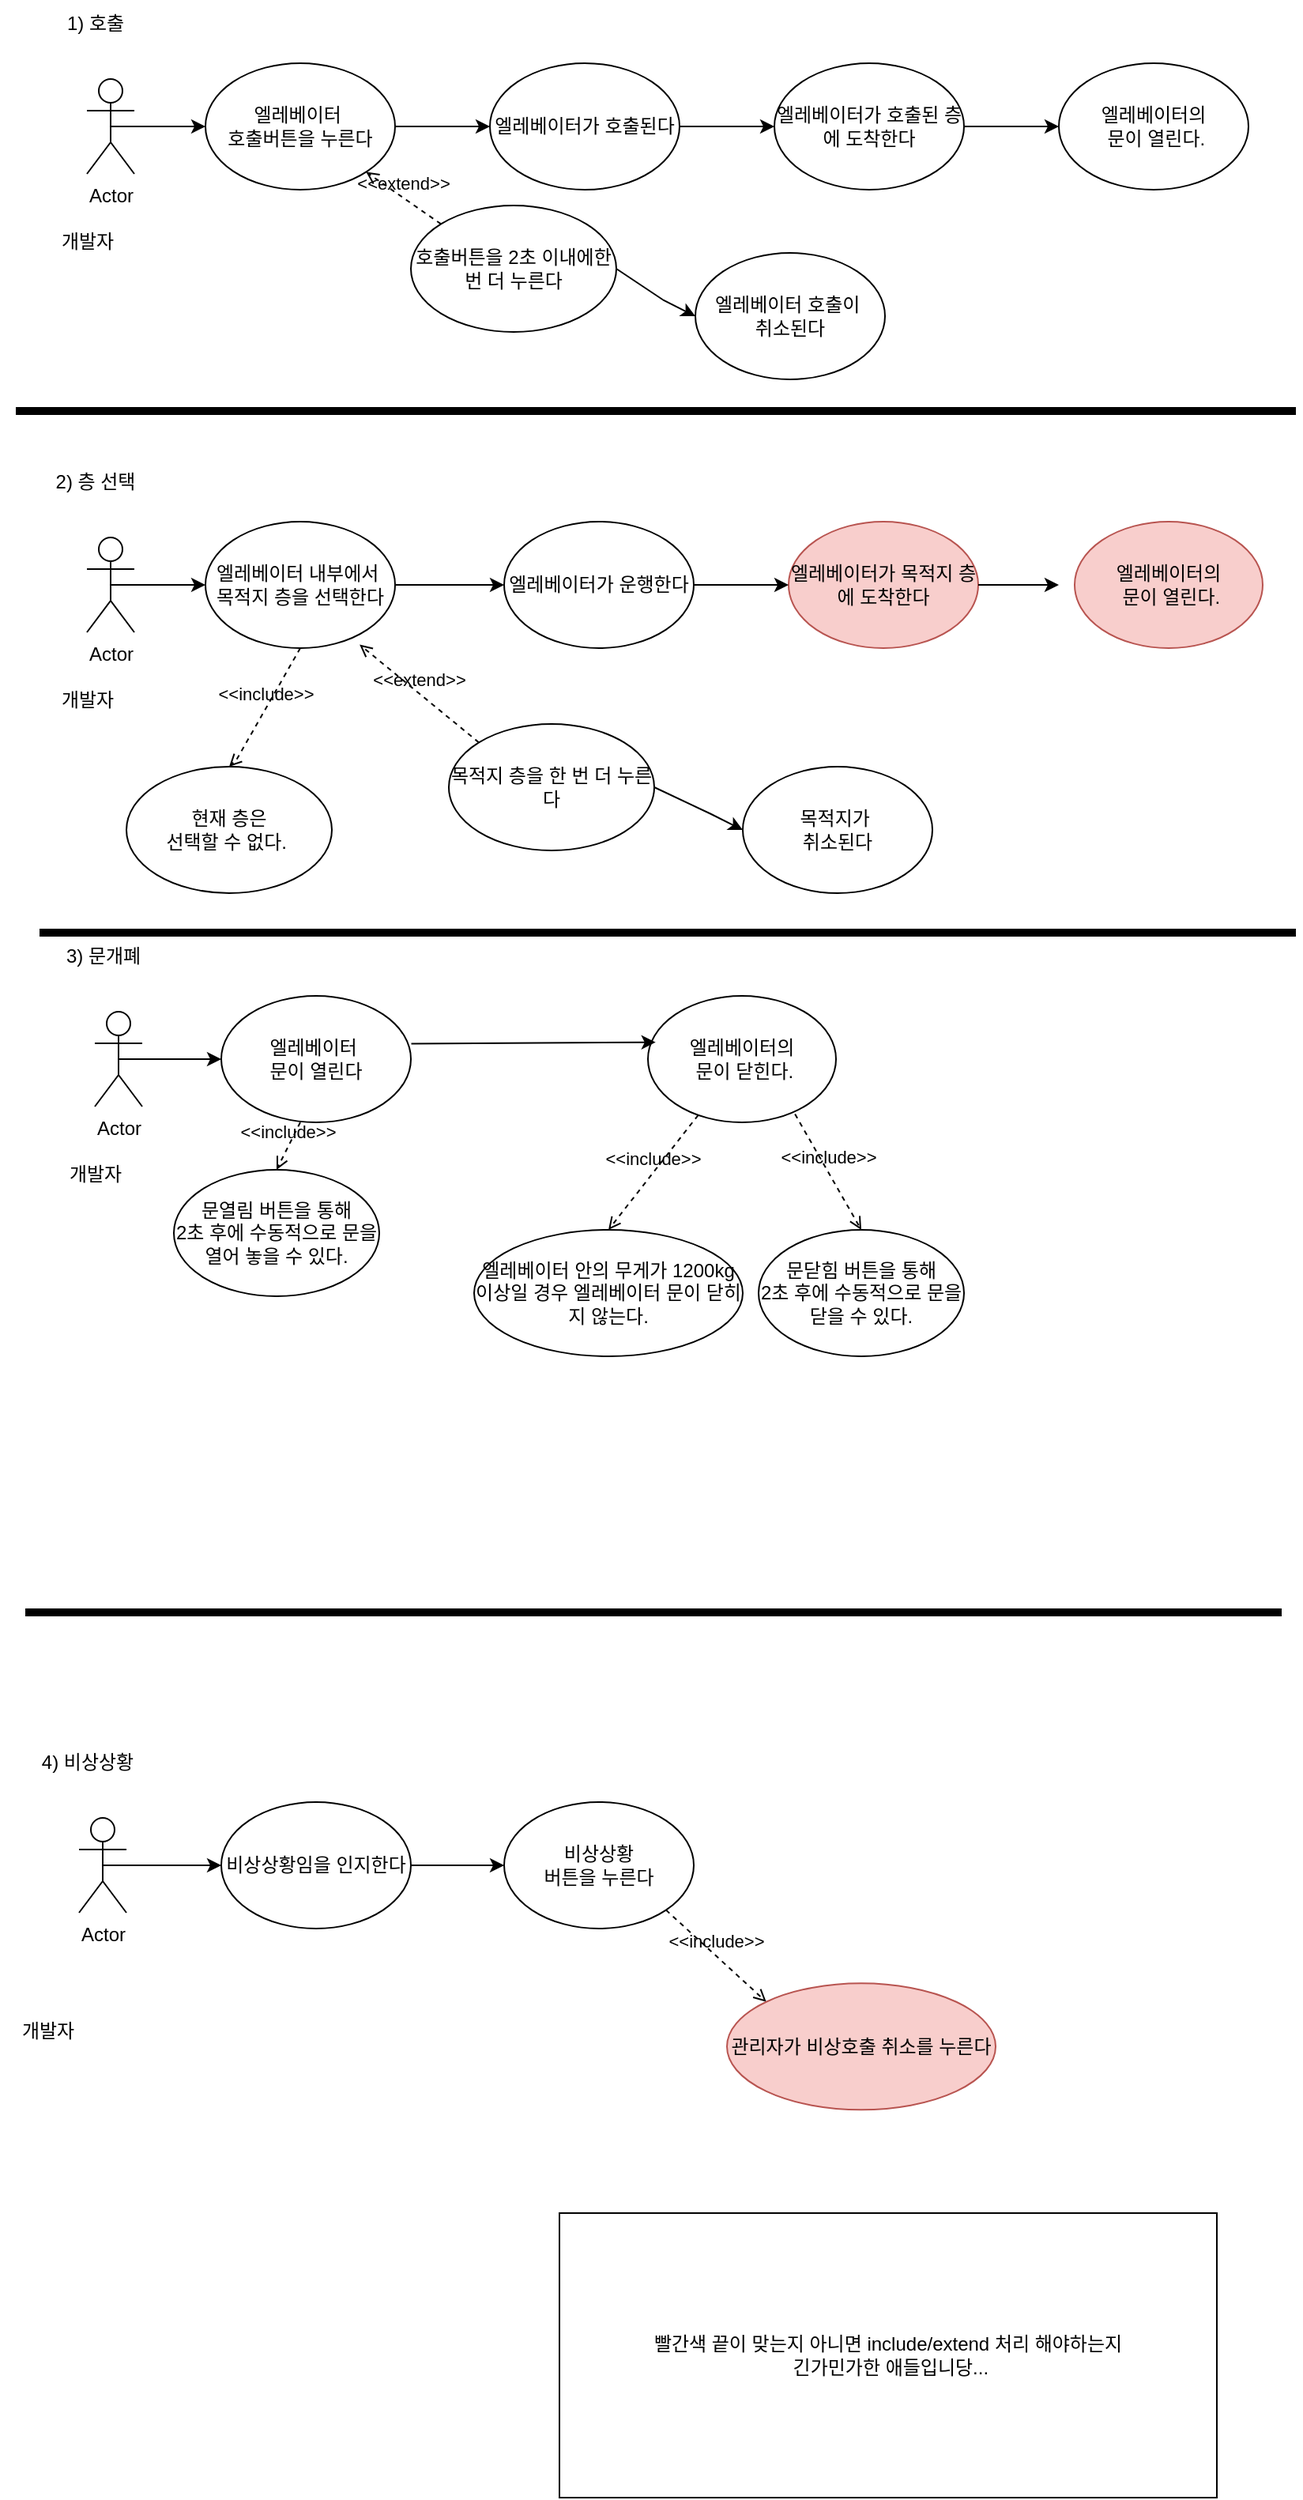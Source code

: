 <mxfile version="22.0.8" type="github">
  <diagram id="w0qpV2vSeM4WsdXuYDvo" name="페이지-2">
    <mxGraphModel dx="1755" dy="1032" grid="1" gridSize="10" guides="1" tooltips="1" connect="1" arrows="1" fold="1" page="1" pageScale="1" pageWidth="827" pageHeight="1169" math="0" shadow="0">
      <root>
        <mxCell id="0" />
        <mxCell id="1" parent="0" />
        <mxCell id="iUZAVGl8YqMpMWCNluIf-1" value="Actor" style="shape=umlActor;verticalLabelPosition=bottom;verticalAlign=top;html=1;outlineConnect=0;" parent="1" vertex="1">
          <mxGeometry x="50" y="1210" width="30" height="60" as="geometry" />
        </mxCell>
        <mxCell id="iUZAVGl8YqMpMWCNluIf-4" value="4) 비상상황" style="text;html=1;align=center;verticalAlign=middle;resizable=0;points=[];autosize=1;strokeColor=none;fillColor=none;" parent="1" vertex="1">
          <mxGeometry x="10" y="1160" width="90" height="30" as="geometry" />
        </mxCell>
        <mxCell id="BI4sslR2PnjQIPCocXP0-3" value="개발자" style="text;html=1;align=center;verticalAlign=middle;resizable=0;points=[];autosize=1;strokeColor=none;fillColor=none;" parent="1" vertex="1">
          <mxGeometry y="1330" width="60" height="30" as="geometry" />
        </mxCell>
        <mxCell id="BI4sslR2PnjQIPCocXP0-4" value="Actor" style="shape=umlActor;verticalLabelPosition=bottom;verticalAlign=top;html=1;outlineConnect=0;" parent="1" vertex="1">
          <mxGeometry x="55" y="110" width="30" height="60" as="geometry" />
        </mxCell>
        <mxCell id="BI4sslR2PnjQIPCocXP0-5" value="1) 호출" style="text;html=1;align=center;verticalAlign=middle;resizable=0;points=[];autosize=1;strokeColor=none;fillColor=none;" parent="1" vertex="1">
          <mxGeometry x="30" y="60" width="60" height="30" as="geometry" />
        </mxCell>
        <mxCell id="BI4sslR2PnjQIPCocXP0-6" value="개발자" style="text;html=1;align=center;verticalAlign=middle;resizable=0;points=[];autosize=1;strokeColor=none;fillColor=none;" parent="1" vertex="1">
          <mxGeometry x="25" y="198" width="60" height="30" as="geometry" />
        </mxCell>
        <mxCell id="BI4sslR2PnjQIPCocXP0-7" value="Actor" style="shape=umlActor;verticalLabelPosition=bottom;verticalAlign=top;html=1;outlineConnect=0;" parent="1" vertex="1">
          <mxGeometry x="55" y="400" width="30" height="60" as="geometry" />
        </mxCell>
        <mxCell id="BI4sslR2PnjQIPCocXP0-8" value="2) 층 선택" style="text;html=1;align=center;verticalAlign=middle;resizable=0;points=[];autosize=1;strokeColor=none;fillColor=none;" parent="1" vertex="1">
          <mxGeometry x="20" y="350" width="80" height="30" as="geometry" />
        </mxCell>
        <mxCell id="BI4sslR2PnjQIPCocXP0-9" value="개발자" style="text;html=1;align=center;verticalAlign=middle;resizable=0;points=[];autosize=1;strokeColor=none;fillColor=none;" parent="1" vertex="1">
          <mxGeometry x="25" y="488" width="60" height="30" as="geometry" />
        </mxCell>
        <mxCell id="BI4sslR2PnjQIPCocXP0-19" value="Actor" style="shape=umlActor;verticalLabelPosition=bottom;verticalAlign=top;html=1;outlineConnect=0;" parent="1" vertex="1">
          <mxGeometry x="60" y="700" width="30" height="60" as="geometry" />
        </mxCell>
        <mxCell id="BI4sslR2PnjQIPCocXP0-20" value="3) 문개폐" style="text;html=1;align=center;verticalAlign=middle;resizable=0;points=[];autosize=1;strokeColor=none;fillColor=none;" parent="1" vertex="1">
          <mxGeometry x="30" y="650" width="70" height="30" as="geometry" />
        </mxCell>
        <mxCell id="BI4sslR2PnjQIPCocXP0-21" value="개발자" style="text;html=1;align=center;verticalAlign=middle;resizable=0;points=[];autosize=1;strokeColor=none;fillColor=none;" parent="1" vertex="1">
          <mxGeometry x="30" y="788" width="60" height="30" as="geometry" />
        </mxCell>
        <mxCell id="BI4sslR2PnjQIPCocXP0-22" value="엘레베이터&amp;nbsp;&lt;br&gt;호출버튼을 누른다" style="ellipse;whiteSpace=wrap;html=1;" parent="1" vertex="1">
          <mxGeometry x="130" y="100" width="120" height="80" as="geometry" />
        </mxCell>
        <mxCell id="BI4sslR2PnjQIPCocXP0-23" value="" style="endArrow=classic;html=1;rounded=0;exitX=0.5;exitY=0.5;exitDx=0;exitDy=0;exitPerimeter=0;entryX=0;entryY=0.5;entryDx=0;entryDy=0;" parent="1" source="BI4sslR2PnjQIPCocXP0-4" target="BI4sslR2PnjQIPCocXP0-22" edge="1">
          <mxGeometry width="50" height="50" relative="1" as="geometry">
            <mxPoint x="390" y="460" as="sourcePoint" />
            <mxPoint x="440" y="410" as="targetPoint" />
          </mxGeometry>
        </mxCell>
        <mxCell id="BI4sslR2PnjQIPCocXP0-24" value="엘레베이터가 호출된다" style="ellipse;whiteSpace=wrap;html=1;" parent="1" vertex="1">
          <mxGeometry x="310" y="100" width="120" height="80" as="geometry" />
        </mxCell>
        <mxCell id="BI4sslR2PnjQIPCocXP0-25" value="" style="endArrow=classic;html=1;rounded=0;entryX=0;entryY=0.5;entryDx=0;entryDy=0;exitX=1;exitY=0.5;exitDx=0;exitDy=0;" parent="1" source="BI4sslR2PnjQIPCocXP0-22" target="BI4sslR2PnjQIPCocXP0-24" edge="1">
          <mxGeometry width="50" height="50" relative="1" as="geometry">
            <mxPoint x="250" y="140" as="sourcePoint" />
            <mxPoint x="620" y="410" as="targetPoint" />
          </mxGeometry>
        </mxCell>
        <mxCell id="BI4sslR2PnjQIPCocXP0-26" value="엘레베이터가 호출된 층에 도착한다" style="ellipse;whiteSpace=wrap;html=1;" parent="1" vertex="1">
          <mxGeometry x="490" y="100" width="120" height="80" as="geometry" />
        </mxCell>
        <mxCell id="BI4sslR2PnjQIPCocXP0-27" value="" style="endArrow=classic;html=1;rounded=0;entryX=0;entryY=0.5;entryDx=0;entryDy=0;exitX=1;exitY=0.5;exitDx=0;exitDy=0;" parent="1" source="BI4sslR2PnjQIPCocXP0-24" target="BI4sslR2PnjQIPCocXP0-26" edge="1">
          <mxGeometry width="50" height="50" relative="1" as="geometry">
            <mxPoint x="430" y="140" as="sourcePoint" />
            <mxPoint x="800" y="410" as="targetPoint" />
          </mxGeometry>
        </mxCell>
        <mxCell id="BI4sslR2PnjQIPCocXP0-28" value="엘레베이터의&lt;br&gt;&amp;nbsp;문이 열린다." style="ellipse;whiteSpace=wrap;html=1;" parent="1" vertex="1">
          <mxGeometry x="670" y="100" width="120" height="80" as="geometry" />
        </mxCell>
        <mxCell id="BI4sslR2PnjQIPCocXP0-29" value="" style="endArrow=classic;html=1;rounded=0;entryX=0;entryY=0.5;entryDx=0;entryDy=0;exitX=1;exitY=0.5;exitDx=0;exitDy=0;" parent="1" source="BI4sslR2PnjQIPCocXP0-26" target="BI4sslR2PnjQIPCocXP0-28" edge="1">
          <mxGeometry width="50" height="50" relative="1" as="geometry">
            <mxPoint x="610" y="140" as="sourcePoint" />
            <mxPoint x="980" y="410" as="targetPoint" />
          </mxGeometry>
        </mxCell>
        <mxCell id="BI4sslR2PnjQIPCocXP0-30" value="&amp;lt;&amp;lt;extend&amp;gt;&amp;gt;" style="html=1;verticalAlign=bottom;labelBackgroundColor=none;endArrow=open;endFill=0;dashed=1;rounded=0;exitX=0;exitY=0;exitDx=0;exitDy=0;" parent="1" source="BI4sslR2PnjQIPCocXP0-31" target="BI4sslR2PnjQIPCocXP0-22" edge="1">
          <mxGeometry width="160" relative="1" as="geometry">
            <mxPoint x="340" y="440" as="sourcePoint" />
            <mxPoint x="180" y="220" as="targetPoint" />
          </mxGeometry>
        </mxCell>
        <mxCell id="BI4sslR2PnjQIPCocXP0-31" value="호출버튼을 2초 이내에한 번 더 누른다" style="ellipse;whiteSpace=wrap;html=1;" parent="1" vertex="1">
          <mxGeometry x="260" y="190" width="130" height="80" as="geometry" />
        </mxCell>
        <mxCell id="BI4sslR2PnjQIPCocXP0-32" value="엘레베이터 호출이&amp;nbsp;&lt;br&gt;취소된다" style="ellipse;whiteSpace=wrap;html=1;" parent="1" vertex="1">
          <mxGeometry x="440" y="220" width="120" height="80" as="geometry" />
        </mxCell>
        <mxCell id="BI4sslR2PnjQIPCocXP0-33" value="" style="endArrow=classic;html=1;rounded=0;entryX=0;entryY=0.5;entryDx=0;entryDy=0;exitX=1;exitY=0.5;exitDx=0;exitDy=0;" parent="1" source="BI4sslR2PnjQIPCocXP0-31" target="BI4sslR2PnjQIPCocXP0-32" edge="1">
          <mxGeometry width="50" height="50" relative="1" as="geometry">
            <mxPoint x="390" y="230" as="sourcePoint" />
            <mxPoint x="750" y="500" as="targetPoint" />
            <Array as="points">
              <mxPoint x="420" y="250" />
            </Array>
          </mxGeometry>
        </mxCell>
        <mxCell id="BI4sslR2PnjQIPCocXP0-34" value="엘레베이터 내부에서&amp;nbsp;&lt;br&gt;목적지 층을 선택한다" style="ellipse;whiteSpace=wrap;html=1;" parent="1" vertex="1">
          <mxGeometry x="130" y="390" width="120" height="80" as="geometry" />
        </mxCell>
        <mxCell id="BI4sslR2PnjQIPCocXP0-35" value="" style="endArrow=classic;html=1;rounded=0;entryX=0;entryY=0.5;entryDx=0;entryDy=0;exitX=0.5;exitY=0.5;exitDx=0;exitDy=0;exitPerimeter=0;" parent="1" source="BI4sslR2PnjQIPCocXP0-7" target="BI4sslR2PnjQIPCocXP0-34" edge="1">
          <mxGeometry width="50" height="50" relative="1" as="geometry">
            <mxPoint x="70" y="430" as="sourcePoint" />
            <mxPoint x="440" y="700" as="targetPoint" />
          </mxGeometry>
        </mxCell>
        <mxCell id="BI4sslR2PnjQIPCocXP0-36" value="엘레베이터&amp;nbsp;&lt;br&gt;문이 열린다" style="ellipse;whiteSpace=wrap;html=1;" parent="1" vertex="1">
          <mxGeometry x="140" y="690" width="120" height="80" as="geometry" />
        </mxCell>
        <mxCell id="BI4sslR2PnjQIPCocXP0-37" value="" style="endArrow=classic;html=1;rounded=0;exitX=0.5;exitY=0.5;exitDx=0;exitDy=0;exitPerimeter=0;entryX=0;entryY=0.5;entryDx=0;entryDy=0;" parent="1" source="BI4sslR2PnjQIPCocXP0-19" target="BI4sslR2PnjQIPCocXP0-36" edge="1">
          <mxGeometry width="50" height="50" relative="1" as="geometry">
            <mxPoint x="80" y="730" as="sourcePoint" />
            <mxPoint x="450" y="1000" as="targetPoint" />
          </mxGeometry>
        </mxCell>
        <mxCell id="BI4sslR2PnjQIPCocXP0-38" value="비상상황임을 인지한다" style="ellipse;whiteSpace=wrap;html=1;container=1;" parent="1" vertex="1">
          <mxGeometry x="140" y="1200" width="120" height="80" as="geometry">
            <mxRectangle x="120" y="1210" width="160" height="30" as="alternateBounds" />
          </mxGeometry>
        </mxCell>
        <mxCell id="BI4sslR2PnjQIPCocXP0-39" value="" style="endArrow=classic;html=1;rounded=0;exitX=0.5;exitY=0.5;exitDx=0;exitDy=0;exitPerimeter=0;entryX=0;entryY=0.5;entryDx=0;entryDy=0;" parent="1" source="iUZAVGl8YqMpMWCNluIf-1" target="BI4sslR2PnjQIPCocXP0-38" edge="1">
          <mxGeometry width="50" height="50" relative="1" as="geometry">
            <mxPoint x="70" y="1240" as="sourcePoint" />
            <mxPoint x="440" y="1510" as="targetPoint" />
          </mxGeometry>
        </mxCell>
        <mxCell id="BI4sslR2PnjQIPCocXP0-40" value="&amp;lt;&amp;lt;include&amp;gt;&amp;gt;" style="html=1;verticalAlign=bottom;labelBackgroundColor=none;endArrow=open;endFill=0;dashed=1;rounded=0;exitX=0.5;exitY=1;exitDx=0;exitDy=0;entryX=0.5;entryY=0;entryDx=0;entryDy=0;" parent="1" source="BI4sslR2PnjQIPCocXP0-34" target="BI4sslR2PnjQIPCocXP0-41" edge="1">
          <mxGeometry width="160" relative="1" as="geometry">
            <mxPoint x="340" y="500" as="sourcePoint" />
            <mxPoint x="260" y="500" as="targetPoint" />
            <Array as="points">
              <mxPoint x="150" y="540" />
            </Array>
          </mxGeometry>
        </mxCell>
        <mxCell id="BI4sslR2PnjQIPCocXP0-41" value="현재 층은 &lt;br&gt;선택할 수 없다.&amp;nbsp;" style="ellipse;whiteSpace=wrap;html=1;" parent="1" vertex="1">
          <mxGeometry x="80" y="545" width="130" height="80" as="geometry" />
        </mxCell>
        <mxCell id="BI4sslR2PnjQIPCocXP0-44" value="&amp;lt;&amp;lt;extend&amp;gt;&amp;gt;" style="html=1;verticalAlign=bottom;labelBackgroundColor=none;endArrow=open;endFill=0;dashed=1;rounded=0;exitX=0;exitY=0;exitDx=0;exitDy=0;entryX=0.813;entryY=0.972;entryDx=0;entryDy=0;entryPerimeter=0;" parent="1" source="BI4sslR2PnjQIPCocXP0-45" target="BI4sslR2PnjQIPCocXP0-34" edge="1">
          <mxGeometry width="160" relative="1" as="geometry">
            <mxPoint x="568" y="741" as="sourcePoint" />
            <mxPoint x="460" y="470" as="targetPoint" />
          </mxGeometry>
        </mxCell>
        <mxCell id="BI4sslR2PnjQIPCocXP0-45" value="목적지 층을 한 번 더 누른다" style="ellipse;whiteSpace=wrap;html=1;" parent="1" vertex="1">
          <mxGeometry x="284" y="518" width="130" height="80" as="geometry" />
        </mxCell>
        <mxCell id="BI4sslR2PnjQIPCocXP0-46" value="목적지가&amp;nbsp;&lt;br&gt;취소된다" style="ellipse;whiteSpace=wrap;html=1;" parent="1" vertex="1">
          <mxGeometry x="470" y="545" width="120" height="80" as="geometry" />
        </mxCell>
        <mxCell id="BI4sslR2PnjQIPCocXP0-47" value="" style="endArrow=classic;html=1;rounded=0;entryX=0;entryY=0.5;entryDx=0;entryDy=0;exitX=1;exitY=0.5;exitDx=0;exitDy=0;" parent="1" source="BI4sslR2PnjQIPCocXP0-45" target="BI4sslR2PnjQIPCocXP0-46" edge="1">
          <mxGeometry width="50" height="50" relative="1" as="geometry">
            <mxPoint x="420" y="555" as="sourcePoint" />
            <mxPoint x="780" y="825" as="targetPoint" />
            <Array as="points">
              <mxPoint x="450" y="575" />
            </Array>
          </mxGeometry>
        </mxCell>
        <mxCell id="BI4sslR2PnjQIPCocXP0-53" value="엘레베이터가 운행한다" style="ellipse;whiteSpace=wrap;html=1;" parent="1" vertex="1">
          <mxGeometry x="319" y="390" width="120" height="80" as="geometry" />
        </mxCell>
        <mxCell id="BI4sslR2PnjQIPCocXP0-54" value="" style="endArrow=classic;html=1;rounded=0;entryX=0;entryY=0.5;entryDx=0;entryDy=0;" parent="1" source="BI4sslR2PnjQIPCocXP0-34" target="BI4sslR2PnjQIPCocXP0-53" edge="1">
          <mxGeometry width="50" height="50" relative="1" as="geometry">
            <mxPoint x="259" y="430" as="sourcePoint" />
            <mxPoint x="629" y="700" as="targetPoint" />
          </mxGeometry>
        </mxCell>
        <mxCell id="BI4sslR2PnjQIPCocXP0-55" value="엘레베이터가 목적지 층에 도착한다" style="ellipse;whiteSpace=wrap;html=1;fillColor=#f8cecc;strokeColor=#b85450;" parent="1" vertex="1">
          <mxGeometry x="499" y="390" width="120" height="80" as="geometry" />
        </mxCell>
        <mxCell id="BI4sslR2PnjQIPCocXP0-56" value="" style="endArrow=classic;html=1;rounded=0;entryX=0;entryY=0.5;entryDx=0;entryDy=0;" parent="1" source="BI4sslR2PnjQIPCocXP0-53" target="BI4sslR2PnjQIPCocXP0-55" edge="1">
          <mxGeometry width="50" height="50" relative="1" as="geometry">
            <mxPoint x="440" y="430" as="sourcePoint" />
            <mxPoint x="809" y="700" as="targetPoint" />
          </mxGeometry>
        </mxCell>
        <mxCell id="BI4sslR2PnjQIPCocXP0-57" value="엘레베이터의&lt;br&gt;&amp;nbsp;문이 열린다." style="ellipse;whiteSpace=wrap;html=1;fillColor=#f8cecc;strokeColor=#b85450;" parent="1" vertex="1">
          <mxGeometry x="680" y="390" width="119" height="80" as="geometry" />
        </mxCell>
        <mxCell id="BI4sslR2PnjQIPCocXP0-58" value="" style="endArrow=classic;html=1;rounded=0;exitX=1;exitY=0.5;exitDx=0;exitDy=0;" parent="1" source="BI4sslR2PnjQIPCocXP0-55" edge="1">
          <mxGeometry width="50" height="50" relative="1" as="geometry">
            <mxPoint x="619" y="440" as="sourcePoint" />
            <mxPoint x="670" y="430" as="targetPoint" />
          </mxGeometry>
        </mxCell>
        <mxCell id="BI4sslR2PnjQIPCocXP0-59" value="" style="endArrow=none;html=1;rounded=0;strokeWidth=5;" parent="1" edge="1">
          <mxGeometry width="50" height="50" relative="1" as="geometry">
            <mxPoint x="25" y="650" as="sourcePoint" />
            <mxPoint x="820" y="650" as="targetPoint" />
          </mxGeometry>
        </mxCell>
        <mxCell id="BI4sslR2PnjQIPCocXP0-60" value="" style="endArrow=none;html=1;rounded=0;strokeWidth=5;" parent="1" edge="1">
          <mxGeometry width="50" height="50" relative="1" as="geometry">
            <mxPoint x="10" y="320" as="sourcePoint" />
            <mxPoint x="820" y="320" as="targetPoint" />
          </mxGeometry>
        </mxCell>
        <mxCell id="BI4sslR2PnjQIPCocXP0-63" value="엘레베이터의&lt;br&gt;&amp;nbsp;문이 닫힌다." style="ellipse;whiteSpace=wrap;html=1;" parent="1" vertex="1">
          <mxGeometry x="410" y="690" width="119" height="80" as="geometry" />
        </mxCell>
        <mxCell id="BI4sslR2PnjQIPCocXP0-64" value="" style="endArrow=classic;html=1;rounded=0;exitX=1.002;exitY=0.378;exitDx=0;exitDy=0;exitPerimeter=0;entryX=0.041;entryY=0.367;entryDx=0;entryDy=0;entryPerimeter=0;" parent="1" source="BI4sslR2PnjQIPCocXP0-36" target="BI4sslR2PnjQIPCocXP0-63" edge="1">
          <mxGeometry width="50" height="50" relative="1" as="geometry">
            <mxPoint x="439" y="730" as="sourcePoint" />
            <mxPoint x="490.5" y="710" as="targetPoint" />
          </mxGeometry>
        </mxCell>
        <mxCell id="BI4sslR2PnjQIPCocXP0-67" value="&amp;lt;&amp;lt;include&amp;gt;&amp;gt;" style="html=1;verticalAlign=bottom;labelBackgroundColor=none;endArrow=open;endFill=0;dashed=1;rounded=0;entryX=0.5;entryY=0;entryDx=0;entryDy=0;" parent="1" source="BI4sslR2PnjQIPCocXP0-63" target="BI4sslR2PnjQIPCocXP0-68" edge="1">
          <mxGeometry width="160" relative="1" as="geometry">
            <mxPoint x="32" y="797" as="sourcePoint" />
            <mxPoint x="130" y="820" as="targetPoint" />
          </mxGeometry>
        </mxCell>
        <mxCell id="BI4sslR2PnjQIPCocXP0-68" value="엘레베이터 안의 무게가 1200kg 이상일 경우 엘레베이터 문이 닫히지 않는다." style="ellipse;whiteSpace=wrap;html=1;" parent="1" vertex="1">
          <mxGeometry x="300" y="838" width="170" height="80" as="geometry" />
        </mxCell>
        <mxCell id="BI4sslR2PnjQIPCocXP0-69" value="" style="endArrow=none;html=1;rounded=0;strokeWidth=5;" parent="1" edge="1">
          <mxGeometry width="50" height="50" relative="1" as="geometry">
            <mxPoint x="16" y="1080" as="sourcePoint" />
            <mxPoint x="811" y="1080" as="targetPoint" />
          </mxGeometry>
        </mxCell>
        <mxCell id="BI4sslR2PnjQIPCocXP0-70" value="&amp;lt;&amp;lt;include&amp;gt;&amp;gt;" style="html=1;verticalAlign=bottom;labelBackgroundColor=none;endArrow=open;endFill=0;dashed=1;rounded=0;exitX=0.782;exitY=0.935;exitDx=0;exitDy=0;entryX=0.5;entryY=0;entryDx=0;entryDy=0;exitPerimeter=0;" parent="1" source="BI4sslR2PnjQIPCocXP0-63" target="BI4sslR2PnjQIPCocXP0-71" edge="1">
          <mxGeometry width="160" relative="1" as="geometry">
            <mxPoint x="560" y="800" as="sourcePoint" />
            <mxPoint x="660" y="810" as="targetPoint" />
            <Array as="points" />
          </mxGeometry>
        </mxCell>
        <mxCell id="BI4sslR2PnjQIPCocXP0-71" value="문닫힘 버튼을 통해&lt;br&gt;2초 후에 수동적으로 문을 닫을 수 있다." style="ellipse;whiteSpace=wrap;html=1;" parent="1" vertex="1">
          <mxGeometry x="480" y="838" width="130" height="80" as="geometry" />
        </mxCell>
        <mxCell id="BI4sslR2PnjQIPCocXP0-76" value="비상상황&lt;br&gt;버튼을 누른다" style="ellipse;whiteSpace=wrap;html=1;container=1;" parent="1" vertex="1">
          <mxGeometry x="319" y="1200" width="120" height="80" as="geometry">
            <mxRectangle x="319" y="1200" width="120" height="40" as="alternateBounds" />
          </mxGeometry>
        </mxCell>
        <mxCell id="BI4sslR2PnjQIPCocXP0-77" value="" style="endArrow=classic;html=1;rounded=0;entryX=0;entryY=0.5;entryDx=0;entryDy=0;" parent="1" source="BI4sslR2PnjQIPCocXP0-38" target="BI4sslR2PnjQIPCocXP0-76" edge="1">
          <mxGeometry width="50" height="50" relative="1" as="geometry">
            <mxPoint x="245" y="1240" as="sourcePoint" />
            <mxPoint x="620" y="1510" as="targetPoint" />
          </mxGeometry>
        </mxCell>
        <mxCell id="BI4sslR2PnjQIPCocXP0-79" value="&amp;lt;&amp;lt;include&amp;gt;&amp;gt;" style="html=1;verticalAlign=bottom;labelBackgroundColor=none;endArrow=open;endFill=0;dashed=1;rounded=0;exitX=0.575;exitY=1.051;exitDx=0;exitDy=0;entryX=0.5;entryY=0;entryDx=0;entryDy=0;exitPerimeter=0;" parent="1" target="BI4sslR2PnjQIPCocXP0-80" edge="1">
          <mxGeometry width="160" relative="1" as="geometry">
            <mxPoint x="190" y="770" as="sourcePoint" />
            <mxPoint x="432" y="776" as="targetPoint" />
            <Array as="points" />
          </mxGeometry>
        </mxCell>
        <mxCell id="BI4sslR2PnjQIPCocXP0-80" value="문열림 버튼을 통해&lt;br&gt;2초 후에 수동적으로 문을 열어 놓을 수 있다." style="ellipse;whiteSpace=wrap;html=1;" parent="1" vertex="1">
          <mxGeometry x="110" y="800" width="130" height="80" as="geometry" />
        </mxCell>
        <mxCell id="Eb4IQH0eCKcG7H8r5-bc-5" value="&amp;lt;&amp;lt;include&amp;gt;&amp;gt;" style="html=1;verticalAlign=bottom;labelBackgroundColor=none;endArrow=open;endFill=0;dashed=1;rounded=0;entryX=0;entryY=0;entryDx=0;entryDy=0;exitX=1;exitY=1;exitDx=0;exitDy=0;" parent="1" source="BI4sslR2PnjQIPCocXP0-76" target="Eb4IQH0eCKcG7H8r5-bc-6" edge="1">
          <mxGeometry width="160" relative="1" as="geometry">
            <mxPoint x="470" y="1295" as="sourcePoint" />
            <mxPoint x="290" y="1296.66" as="targetPoint" />
          </mxGeometry>
        </mxCell>
        <mxCell id="Eb4IQH0eCKcG7H8r5-bc-6" value="관리자가 비상호출 취소를 누른다" style="ellipse;whiteSpace=wrap;html=1;fillColor=#f8cecc;strokeColor=#b85450;" parent="1" vertex="1">
          <mxGeometry x="460" y="1314.66" width="170" height="80" as="geometry" />
        </mxCell>
        <mxCell id="Eb4IQH0eCKcG7H8r5-bc-7" value="빨간색 끝이 맞는지 아니면 include/extend 처리 해야하는지&lt;br&gt;&amp;nbsp;긴가민가한 애들입니당..." style="rounded=0;whiteSpace=wrap;html=1;" parent="1" vertex="1">
          <mxGeometry x="354" y="1460" width="416" height="180" as="geometry" />
        </mxCell>
      </root>
    </mxGraphModel>
  </diagram>
</mxfile>
